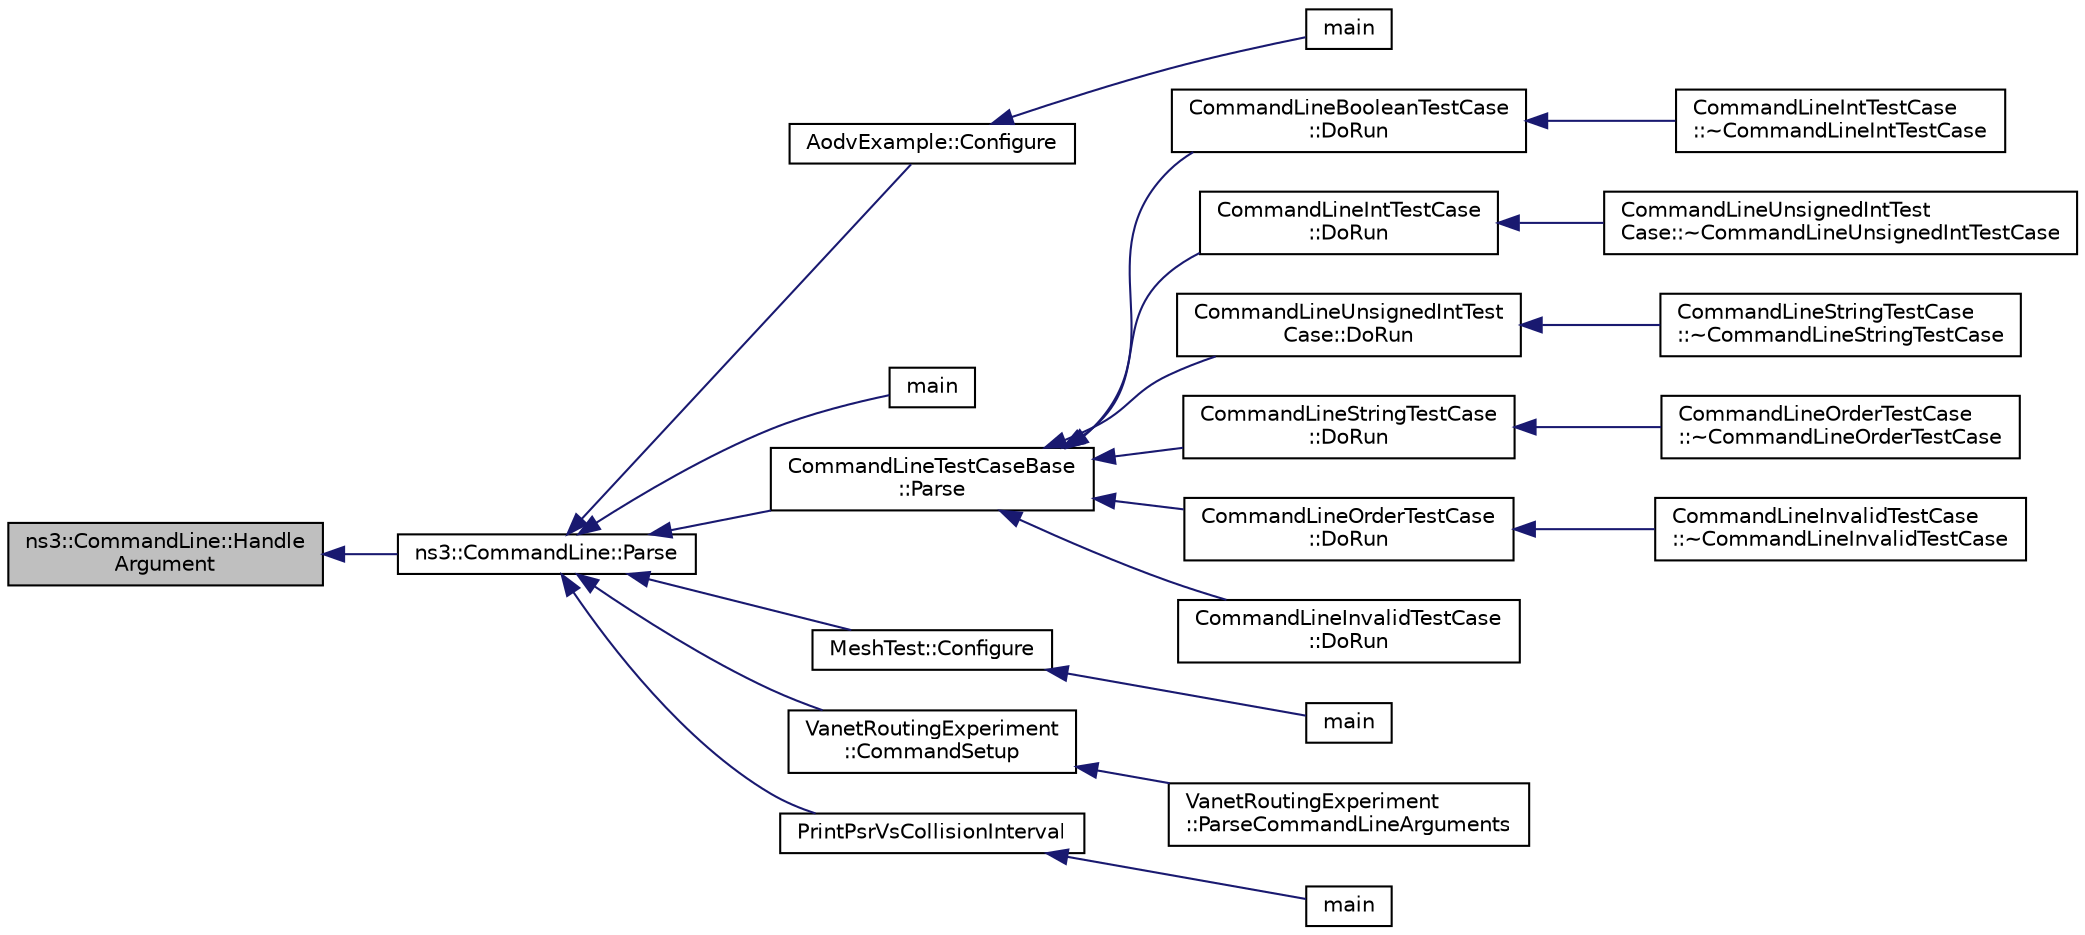 digraph "ns3::CommandLine::HandleArgument"
{
  edge [fontname="Helvetica",fontsize="10",labelfontname="Helvetica",labelfontsize="10"];
  node [fontname="Helvetica",fontsize="10",shape=record];
  rankdir="LR";
  Node1 [label="ns3::CommandLine::Handle\lArgument",height=0.2,width=0.4,color="black", fillcolor="grey75", style="filled", fontcolor="black"];
  Node1 -> Node2 [dir="back",color="midnightblue",fontsize="10",style="solid"];
  Node2 [label="ns3::CommandLine::Parse",height=0.2,width=0.4,color="black", fillcolor="white", style="filled",URL="$dc/d87/classns3_1_1CommandLine.html#a5c10b85b3207e5ecb48d907966923156"];
  Node2 -> Node3 [dir="back",color="midnightblue",fontsize="10",style="solid"];
  Node3 [label="AodvExample::Configure",height=0.2,width=0.4,color="black", fillcolor="white", style="filled",URL="$d7/db6/classAodvExample.html#a0700a4fd53f852f3eeca33d4721cc548",tooltip="Configure script parameters,. "];
  Node3 -> Node4 [dir="back",color="midnightblue",fontsize="10",style="solid"];
  Node4 [label="main",height=0.2,width=0.4,color="black", fillcolor="white", style="filled",URL="$d4/de9/aodv_8cc.html#a3c04138a5bfe5d72780bb7e82a18e627"];
  Node2 -> Node5 [dir="back",color="midnightblue",fontsize="10",style="solid"];
  Node5 [label="main",height=0.2,width=0.4,color="black", fillcolor="white", style="filled",URL="$d0/d88/csma-bridge-one-hop_8cc.html#a0ddf1224851353fc92bfbff6f499fa97"];
  Node2 -> Node6 [dir="back",color="midnightblue",fontsize="10",style="solid"];
  Node6 [label="CommandLineTestCaseBase\l::Parse",height=0.2,width=0.4,color="black", fillcolor="white", style="filled",URL="$d6/db6/classCommandLineTestCaseBase.html#aa8bbc2d366637977fd21170282baaa0c"];
  Node6 -> Node7 [dir="back",color="midnightblue",fontsize="10",style="solid"];
  Node7 [label="CommandLineBooleanTestCase\l::DoRun",height=0.2,width=0.4,color="black", fillcolor="white", style="filled",URL="$de/de5/classCommandLineBooleanTestCase.html#a363366e3ebe9d0e64d13911508866f29"];
  Node7 -> Node8 [dir="back",color="midnightblue",fontsize="10",style="solid"];
  Node8 [label="CommandLineIntTestCase\l::~CommandLineIntTestCase",height=0.2,width=0.4,color="black", fillcolor="white", style="filled",URL="$d5/d6e/classCommandLineIntTestCase.html#af3b9432917268a29407f2c55e4794d87"];
  Node6 -> Node9 [dir="back",color="midnightblue",fontsize="10",style="solid"];
  Node9 [label="CommandLineIntTestCase\l::DoRun",height=0.2,width=0.4,color="black", fillcolor="white", style="filled",URL="$d5/d6e/classCommandLineIntTestCase.html#af3df43f16f961e471a638094a2465c8c"];
  Node9 -> Node10 [dir="back",color="midnightblue",fontsize="10",style="solid"];
  Node10 [label="CommandLineUnsignedIntTest\lCase::~CommandLineUnsignedIntTestCase",height=0.2,width=0.4,color="black", fillcolor="white", style="filled",URL="$d6/d14/classCommandLineUnsignedIntTestCase.html#a7b023893e0e9b609fecc0a0401839679"];
  Node6 -> Node11 [dir="back",color="midnightblue",fontsize="10",style="solid"];
  Node11 [label="CommandLineUnsignedIntTest\lCase::DoRun",height=0.2,width=0.4,color="black", fillcolor="white", style="filled",URL="$d6/d14/classCommandLineUnsignedIntTestCase.html#aa8db209759d5df79d6955b2e68006865"];
  Node11 -> Node12 [dir="back",color="midnightblue",fontsize="10",style="solid"];
  Node12 [label="CommandLineStringTestCase\l::~CommandLineStringTestCase",height=0.2,width=0.4,color="black", fillcolor="white", style="filled",URL="$dd/db4/classCommandLineStringTestCase.html#a7f5dfd9dba2c44c9190d559b4300cf0d"];
  Node6 -> Node13 [dir="back",color="midnightblue",fontsize="10",style="solid"];
  Node13 [label="CommandLineStringTestCase\l::DoRun",height=0.2,width=0.4,color="black", fillcolor="white", style="filled",URL="$dd/db4/classCommandLineStringTestCase.html#a1e1884d2d92e33425b28c503f4a495a8"];
  Node13 -> Node14 [dir="back",color="midnightblue",fontsize="10",style="solid"];
  Node14 [label="CommandLineOrderTestCase\l::~CommandLineOrderTestCase",height=0.2,width=0.4,color="black", fillcolor="white", style="filled",URL="$d3/dba/classCommandLineOrderTestCase.html#a321043a02516ae468fbc61bc138840ec"];
  Node6 -> Node15 [dir="back",color="midnightblue",fontsize="10",style="solid"];
  Node15 [label="CommandLineOrderTestCase\l::DoRun",height=0.2,width=0.4,color="black", fillcolor="white", style="filled",URL="$d3/dba/classCommandLineOrderTestCase.html#a4a367b89b87425d6c459c01730987523"];
  Node15 -> Node16 [dir="back",color="midnightblue",fontsize="10",style="solid"];
  Node16 [label="CommandLineInvalidTestCase\l::~CommandLineInvalidTestCase",height=0.2,width=0.4,color="black", fillcolor="white", style="filled",URL="$d6/d76/classCommandLineInvalidTestCase.html#a221fb678144e817ee4032d1167a90df8"];
  Node6 -> Node17 [dir="back",color="midnightblue",fontsize="10",style="solid"];
  Node17 [label="CommandLineInvalidTestCase\l::DoRun",height=0.2,width=0.4,color="black", fillcolor="white", style="filled",URL="$d6/d76/classCommandLineInvalidTestCase.html#aef2670fed09593732b8169290ac05897"];
  Node2 -> Node18 [dir="back",color="midnightblue",fontsize="10",style="solid"];
  Node18 [label="MeshTest::Configure",height=0.2,width=0.4,color="black", fillcolor="white", style="filled",URL="$da/dd3/classMeshTest.html#ad608dd51da59550b84b31a5ec71b71fb",tooltip="Configure test from command line arguments. "];
  Node18 -> Node19 [dir="back",color="midnightblue",fontsize="10",style="solid"];
  Node19 [label="main",height=0.2,width=0.4,color="black", fillcolor="white", style="filled",URL="$d7/d40/mesh_8cc.html#a0ddf1224851353fc92bfbff6f499fa97"];
  Node2 -> Node20 [dir="back",color="midnightblue",fontsize="10",style="solid"];
  Node20 [label="VanetRoutingExperiment\l::CommandSetup",height=0.2,width=0.4,color="black", fillcolor="white", style="filled",URL="$d7/d1b/classVanetRoutingExperiment.html#a6faaa1c235b5a015a5896be6fe6e6903",tooltip="Run the simulation. "];
  Node20 -> Node21 [dir="back",color="midnightblue",fontsize="10",style="solid"];
  Node21 [label="VanetRoutingExperiment\l::ParseCommandLineArguments",height=0.2,width=0.4,color="black", fillcolor="white", style="filled",URL="$d7/d1b/classVanetRoutingExperiment.html#a1a1c9edf653b9236fe159bc310e29634",tooltip="Process command line arguments. "];
  Node2 -> Node22 [dir="back",color="midnightblue",fontsize="10",style="solid"];
  Node22 [label="PrintPsrVsCollisionInterval",height=0.2,width=0.4,color="black", fillcolor="white", style="filled",URL="$d6/ddc/wifi-phy-test_8cc.html#aab44d6a0275b5772fc749d381feea8ab"];
  Node22 -> Node23 [dir="back",color="midnightblue",fontsize="10",style="solid"];
  Node23 [label="main",height=0.2,width=0.4,color="black", fillcolor="white", style="filled",URL="$d6/ddc/wifi-phy-test_8cc.html#a0ddf1224851353fc92bfbff6f499fa97"];
}
